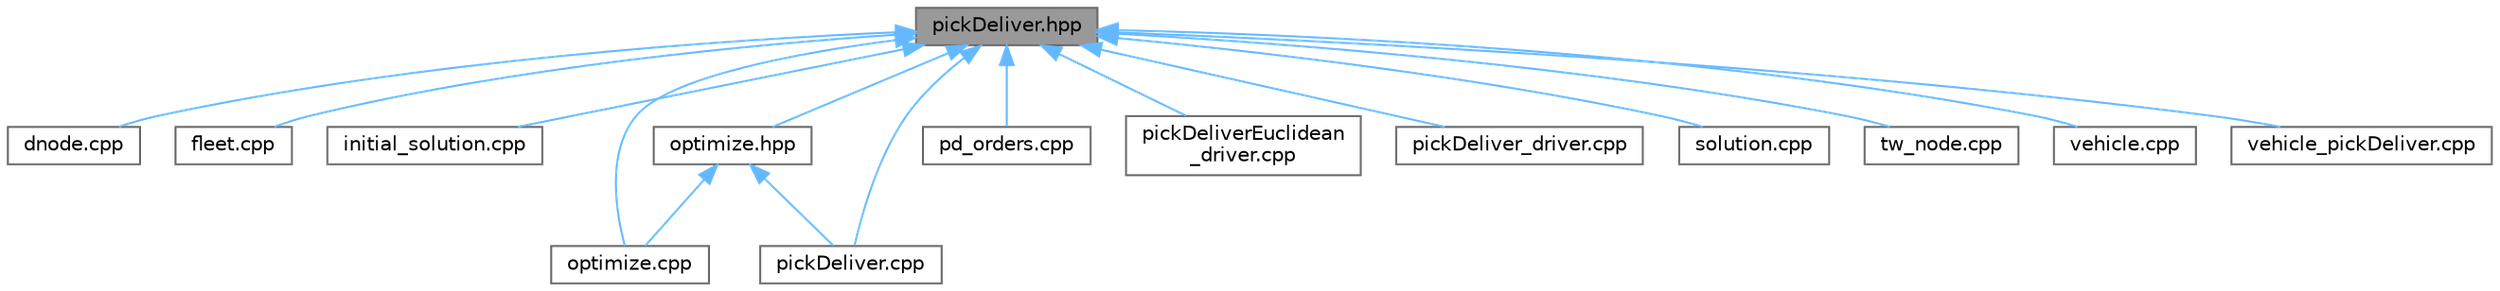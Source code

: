 digraph "pickDeliver.hpp"
{
 // LATEX_PDF_SIZE
  bgcolor="transparent";
  edge [fontname=Helvetica,fontsize=10,labelfontname=Helvetica,labelfontsize=10];
  node [fontname=Helvetica,fontsize=10,shape=box,height=0.2,width=0.4];
  Node1 [id="Node000001",label="pickDeliver.hpp",height=0.2,width=0.4,color="gray40", fillcolor="grey60", style="filled", fontcolor="black",tooltip=" "];
  Node1 -> Node2 [id="edge1_Node000001_Node000002",dir="back",color="steelblue1",style="solid",tooltip=" "];
  Node2 [id="Node000002",label="dnode.cpp",height=0.2,width=0.4,color="grey40", fillcolor="white", style="filled",URL="$dnode_8cpp.html",tooltip=" "];
  Node1 -> Node3 [id="edge2_Node000001_Node000003",dir="back",color="steelblue1",style="solid",tooltip=" "];
  Node3 [id="Node000003",label="fleet.cpp",height=0.2,width=0.4,color="grey40", fillcolor="white", style="filled",URL="$fleet_8cpp.html",tooltip=" "];
  Node1 -> Node4 [id="edge3_Node000001_Node000004",dir="back",color="steelblue1",style="solid",tooltip=" "];
  Node4 [id="Node000004",label="initial_solution.cpp",height=0.2,width=0.4,color="grey40", fillcolor="white", style="filled",URL="$initial__solution_8cpp.html",tooltip=" "];
  Node1 -> Node5 [id="edge4_Node000001_Node000005",dir="back",color="steelblue1",style="solid",tooltip=" "];
  Node5 [id="Node000005",label="optimize.cpp",height=0.2,width=0.4,color="grey40", fillcolor="white", style="filled",URL="$optimize_8cpp.html",tooltip=" "];
  Node1 -> Node6 [id="edge5_Node000001_Node000006",dir="back",color="steelblue1",style="solid",tooltip=" "];
  Node6 [id="Node000006",label="optimize.hpp",height=0.2,width=0.4,color="grey40", fillcolor="white", style="filled",URL="$optimize_8hpp.html",tooltip=" "];
  Node6 -> Node5 [id="edge6_Node000006_Node000005",dir="back",color="steelblue1",style="solid",tooltip=" "];
  Node6 -> Node7 [id="edge7_Node000006_Node000007",dir="back",color="steelblue1",style="solid",tooltip=" "];
  Node7 [id="Node000007",label="pickDeliver.cpp",height=0.2,width=0.4,color="grey40", fillcolor="white", style="filled",URL="$pickDeliver_8cpp.html",tooltip=" "];
  Node1 -> Node8 [id="edge8_Node000001_Node000008",dir="back",color="steelblue1",style="solid",tooltip=" "];
  Node8 [id="Node000008",label="pd_orders.cpp",height=0.2,width=0.4,color="grey40", fillcolor="white", style="filled",URL="$pd__orders_8cpp.html",tooltip=" "];
  Node1 -> Node7 [id="edge9_Node000001_Node000007",dir="back",color="steelblue1",style="solid",tooltip=" "];
  Node1 -> Node9 [id="edge10_Node000001_Node000009",dir="back",color="steelblue1",style="solid",tooltip=" "];
  Node9 [id="Node000009",label="pickDeliverEuclidean\l_driver.cpp",height=0.2,width=0.4,color="grey40", fillcolor="white", style="filled",URL="$pickDeliverEuclidean__driver_8cpp.html",tooltip=" "];
  Node1 -> Node10 [id="edge11_Node000001_Node000010",dir="back",color="steelblue1",style="solid",tooltip=" "];
  Node10 [id="Node000010",label="pickDeliver_driver.cpp",height=0.2,width=0.4,color="grey40", fillcolor="white", style="filled",URL="$pickDeliver__driver_8cpp.html",tooltip=" "];
  Node1 -> Node11 [id="edge12_Node000001_Node000011",dir="back",color="steelblue1",style="solid",tooltip=" "];
  Node11 [id="Node000011",label="solution.cpp",height=0.2,width=0.4,color="grey40", fillcolor="white", style="filled",URL="$solution_8cpp.html",tooltip=" "];
  Node1 -> Node12 [id="edge13_Node000001_Node000012",dir="back",color="steelblue1",style="solid",tooltip=" "];
  Node12 [id="Node000012",label="tw_node.cpp",height=0.2,width=0.4,color="grey40", fillcolor="white", style="filled",URL="$tw__node_8cpp.html",tooltip=" "];
  Node1 -> Node13 [id="edge14_Node000001_Node000013",dir="back",color="steelblue1",style="solid",tooltip=" "];
  Node13 [id="Node000013",label="vehicle.cpp",height=0.2,width=0.4,color="grey40", fillcolor="white", style="filled",URL="$vehicle_8cpp.html",tooltip=" "];
  Node1 -> Node14 [id="edge15_Node000001_Node000014",dir="back",color="steelblue1",style="solid",tooltip=" "];
  Node14 [id="Node000014",label="vehicle_pickDeliver.cpp",height=0.2,width=0.4,color="grey40", fillcolor="white", style="filled",URL="$vehicle__pickDeliver_8cpp.html",tooltip=" "];
}
